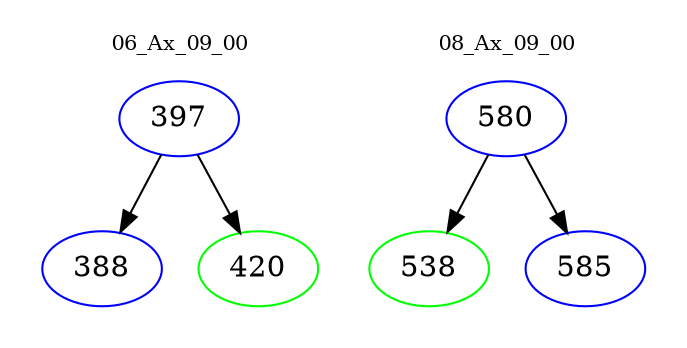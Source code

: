 digraph{
subgraph cluster_0 {
color = white
label = "06_Ax_09_00";
fontsize=10;
T0_397 [label="397", color="blue"]
T0_397 -> T0_388 [color="black"]
T0_388 [label="388", color="blue"]
T0_397 -> T0_420 [color="black"]
T0_420 [label="420", color="green"]
}
subgraph cluster_1 {
color = white
label = "08_Ax_09_00";
fontsize=10;
T1_580 [label="580", color="blue"]
T1_580 -> T1_538 [color="black"]
T1_538 [label="538", color="green"]
T1_580 -> T1_585 [color="black"]
T1_585 [label="585", color="blue"]
}
}
